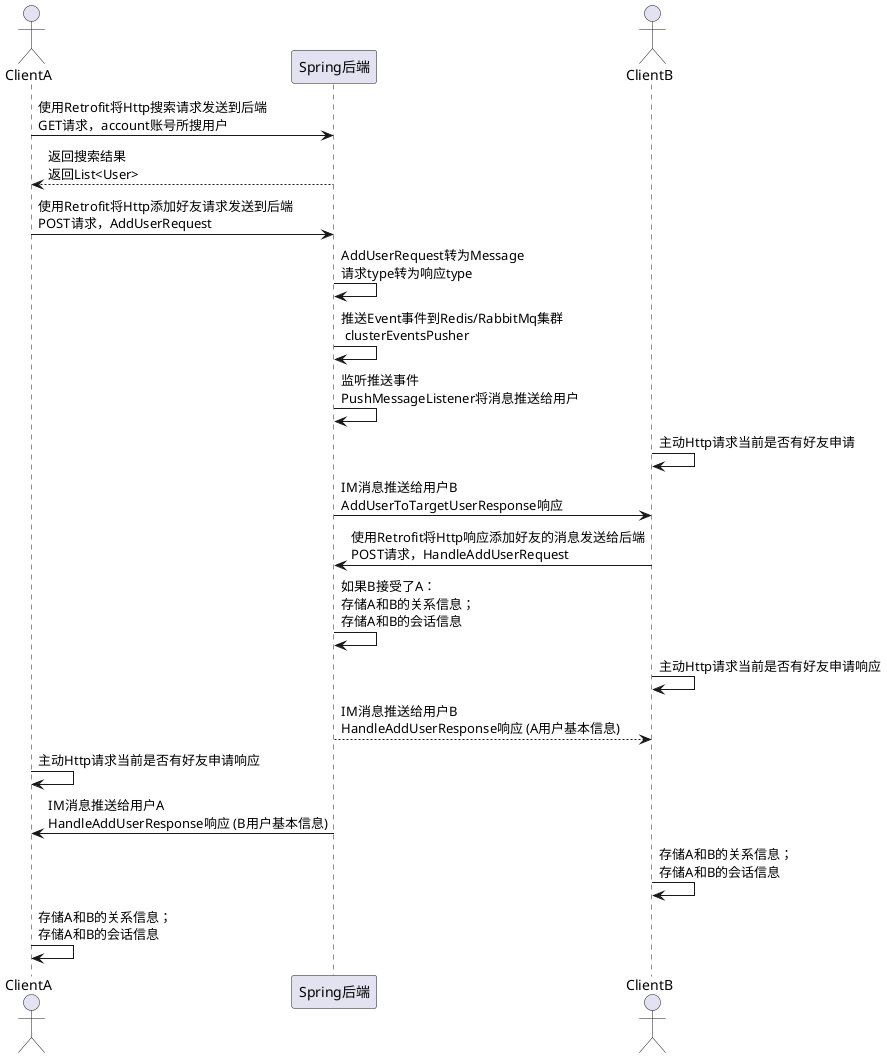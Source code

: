 @startuml
'https://plantuml.com/sequence-diagram


actor ClientA as CA
participant "Spring后端" as BE
actor ClientB as CB

CA -> BE : 使用Retrofit将Http搜索请求发送到后端\nGET请求，account账号所搜用户
BE --> CA : 返回搜索结果\n返回List<User>
CA -> BE : 使用Retrofit将Http添加好友请求发送到后端\nPOST请求，AddUserRequest
BE -> BE : AddUserRequest转为Message\n请求type转为响应type
BE -> BE : 推送Event事件到Redis/RabbitMq集群\n clusterEventsPusher
BE -> BE : 监听推送事件\nPushMessageListener将消息推送给用户
CB -> CB : 主动Http请求当前是否有好友申请
BE -> CB : IM消息推送给用户B\nAddUserToTargetUserResponse响应
CB -> BE : 使用Retrofit将Http响应添加好友的消息发送给后端\nPOST请求，HandleAddUserRequest
BE -> BE : 如果B接受了A：\n存储A和B的关系信息；\n存储A和B的会话信息
CB -> CB : 主动Http请求当前是否有好友申请响应
BE --> CB : IM消息推送给用户B\nHandleAddUserResponse响应 (A用户基本信息)
CA -> CA : 主动Http请求当前是否有好友申请响应
BE -> CA : IM消息推送给用户A\nHandleAddUserResponse响应 (B用户基本信息)
CB -> CB : 存储A和B的关系信息；\n存储A和B的会话信息
CA -> CA : 存储A和B的关系信息；\n存储A和B的会话信息

@enduml